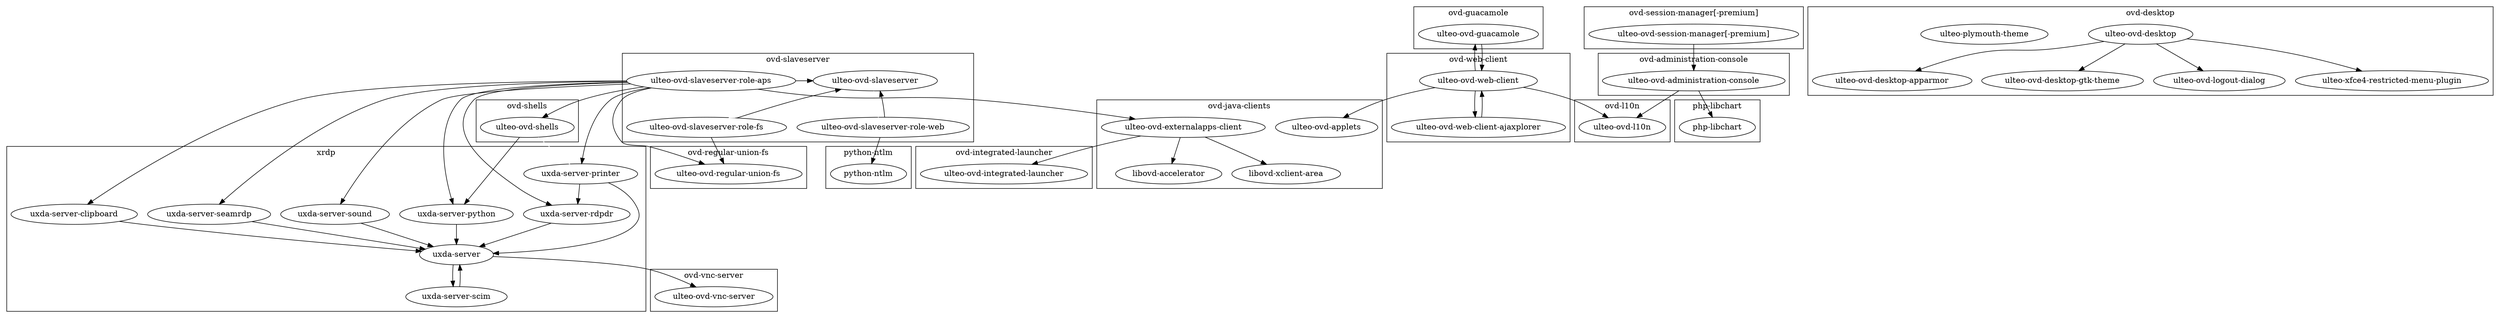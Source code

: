 digraph G {
	subgraph "cluster-ovd-administration-console" {
		label = "ovd-administration-console"
		"ulteo-ovd-administration-console"
	}
	subgraph "cluster-ovd-desktop" {
		label = "ovd-desktop"
		"ulteo-ovd-desktop"
		"ulteo-ovd-desktop-apparmor"
		"ulteo-ovd-desktop-gtk-theme"
		"ulteo-ovd-logout-dialog"
		"ulteo-plymouth-theme"
		"ulteo-xfce4-restricted-menu-plugin"
	}
	subgraph "cluster-ovd-guacamole" {
		label = "ovd-guacamole"
		"ulteo-ovd-guacamole"
	}
	subgraph "cluster-ovd-integrated-launcher" {
		label = "ovd-integrated-launcher"
		"ulteo-ovd-integrated-launcher"
	}
	subgraph "cluster-ovd-java-clients" {
		label = "ovd-java-clients"
		"libovd-accelerator"
		"libovd-xclient-area"
		"ulteo-ovd-applets"
		"ulteo-ovd-externalapps-client"
	}
	subgraph "cluster-ovd-l10n" {
		label = "ovd-l10n"
		"ulteo-ovd-l10n"
	}
	subgraph "cluster-ovd-session-manager[-premium]" {
		label = "ovd-session-manager[-premium]"
		"ulteo-ovd-session-manager[-premium]"
	}
	subgraph "cluster-ovd-slaveserver" {
		label = "ovd-slaveserver"
		"ulteo-ovd-slaveserver"
		"ulteo-ovd-slaveserver-role-aps"
		"ulteo-ovd-slaveserver-role-fs"
		"ulteo-ovd-slaveserver-role-web"
	}
	subgraph "cluster-ovd-regular-union-fs" {
		label = "ovd-regular-union-fs"
		"ulteo-ovd-regular-union-fs"
	}
	subgraph "cluster-ovd-vnc-server" {
		label = "ovd-vnc-server"
		"ulteo-ovd-vnc-server"
	}
	subgraph "cluster-ovd-web-client" {
		label = "ovd-web-client"
		"ulteo-ovd-web-client"
		"ulteo-ovd-web-client-ajaxplorer"
	}
	subgraph "cluster-php-libchart" {
		label = "php-libchart"
		"php-libchart"
	}
	subgraph "cluster-python-ntlm" {
		label = "python-ntlm"
		"python-ntlm"
	}
	subgraph "cluster-xrdp" {
		label = "xrdp"
		"uxda-server"
		"uxda-server-clipboard"
		"uxda-server-printer"
		"uxda-server-python"
		"uxda-server-rdpdr"
		"uxda-server-scim"
		"uxda-server-seamrdp"
		"uxda-server-sound"
	}
	subgraph "cluster-ovd-shells" {
		label = "ovd-shells"
		"ulteo-ovd-shells"
	}

	"ulteo-ovd-administration-console" -> "php-libchart"
	"ulteo-ovd-administration-console" -> "ulteo-ovd-l10n"

	"ulteo-ovd-desktop" -> "ulteo-ovd-desktop-gtk-theme"
	"ulteo-ovd-desktop" -> "ulteo-xfce4-restricted-menu-plugin"
	"ulteo-ovd-desktop" -> "ulteo-ovd-logout-dialog"
	"ulteo-ovd-desktop" -> "ulteo-ovd-desktop-apparmor"

	"ulteo-ovd-externalapps-client" -> "libovd-xclient-area"
	"ulteo-ovd-externalapps-client" -> "libovd-accelerator"
	"ulteo-ovd-externalapps-client" -> "ulteo-ovd-integrated-launcher"

	"ulteo-ovd-guacamole" -> "ulteo-ovd-web-client"

	"ulteo-ovd-session-manager[-premium]" -> "ulteo-ovd-administration-console"

	"ulteo-ovd-shells" -> "uxda-server-python"
	"ulteo-ovd-shells" -> "uxda-server-printer" [color = white]

	"ulteo-ovd-slaveserver-role-aps" -> "ulteo-ovd-slaveserver" [constraint = false]
	"ulteo-ovd-slaveserver-role-aps" -> "ulteo-ovd-shells"
	"ulteo-ovd-slaveserver-role-aps" -> "ulteo-ovd-externalapps-client"
	"ulteo-ovd-slaveserver-role-aps" -> "uxda-server-python"
	"ulteo-ovd-slaveserver-role-aps" -> "uxda-server-seamrdp"
	"ulteo-ovd-slaveserver-role-aps" -> "uxda-server-rdpdr"
	"ulteo-ovd-slaveserver-role-aps" -> "uxda-server-printer"
	"ulteo-ovd-slaveserver-role-aps" -> "uxda-server-sound"
	"ulteo-ovd-slaveserver-role-aps" -> "uxda-server-clipboard"
	"ulteo-ovd-slaveserver-role-aps" -> "ulteo-ovd-regular-union-fs"

	"ulteo-ovd-slaveserver-role-fs" -> "ulteo-ovd-slaveserver" [constraint = false]
	"ulteo-ovd-slaveserver-role-fs" -> "ulteo-ovd-regular-union-fs"

	"ulteo-ovd-slaveserver-role-web" -> "ulteo-ovd-slaveserver" [constraint = false]
	"ulteo-ovd-slaveserver-role-web" -> "python-ntlm"

	"ulteo-ovd-slaveserver" -> "ulteo-ovd-slaveserver-role-web" [color = white]
	"ulteo-ovd-slaveserver" -> "ulteo-ovd-slaveserver-role-fs" [color = white]

	"ulteo-ovd-web-client" -> "ulteo-ovd-applets"
	"ulteo-ovd-web-client" -> "ulteo-ovd-l10n"
	"ulteo-ovd-web-client" -> "ulteo-ovd-web-client-ajaxplorer"
	"ulteo-ovd-web-client" -> "ulteo-ovd-guacamole"

	"ulteo-ovd-web-client-ajaxplorer" -> "ulteo-ovd-web-client"

	"uxda-server" -> "ulteo-ovd-vnc-server"
	"uxda-server" -> "uxda-server-scim"

	"uxda-server-clipboard" -> "uxda-server"

	"uxda-server-printer" -> "uxda-server"
	"uxda-server-printer" -> "uxda-server-rdpdr"

	"uxda-server-python" -> "uxda-server"
	"uxda-server-rdpdr" -> "uxda-server"
	"uxda-server-scim" -> "uxda-server"
	"uxda-server-seamrdp" -> "uxda-server"
	"uxda-server-sound" -> "uxda-server"
}
